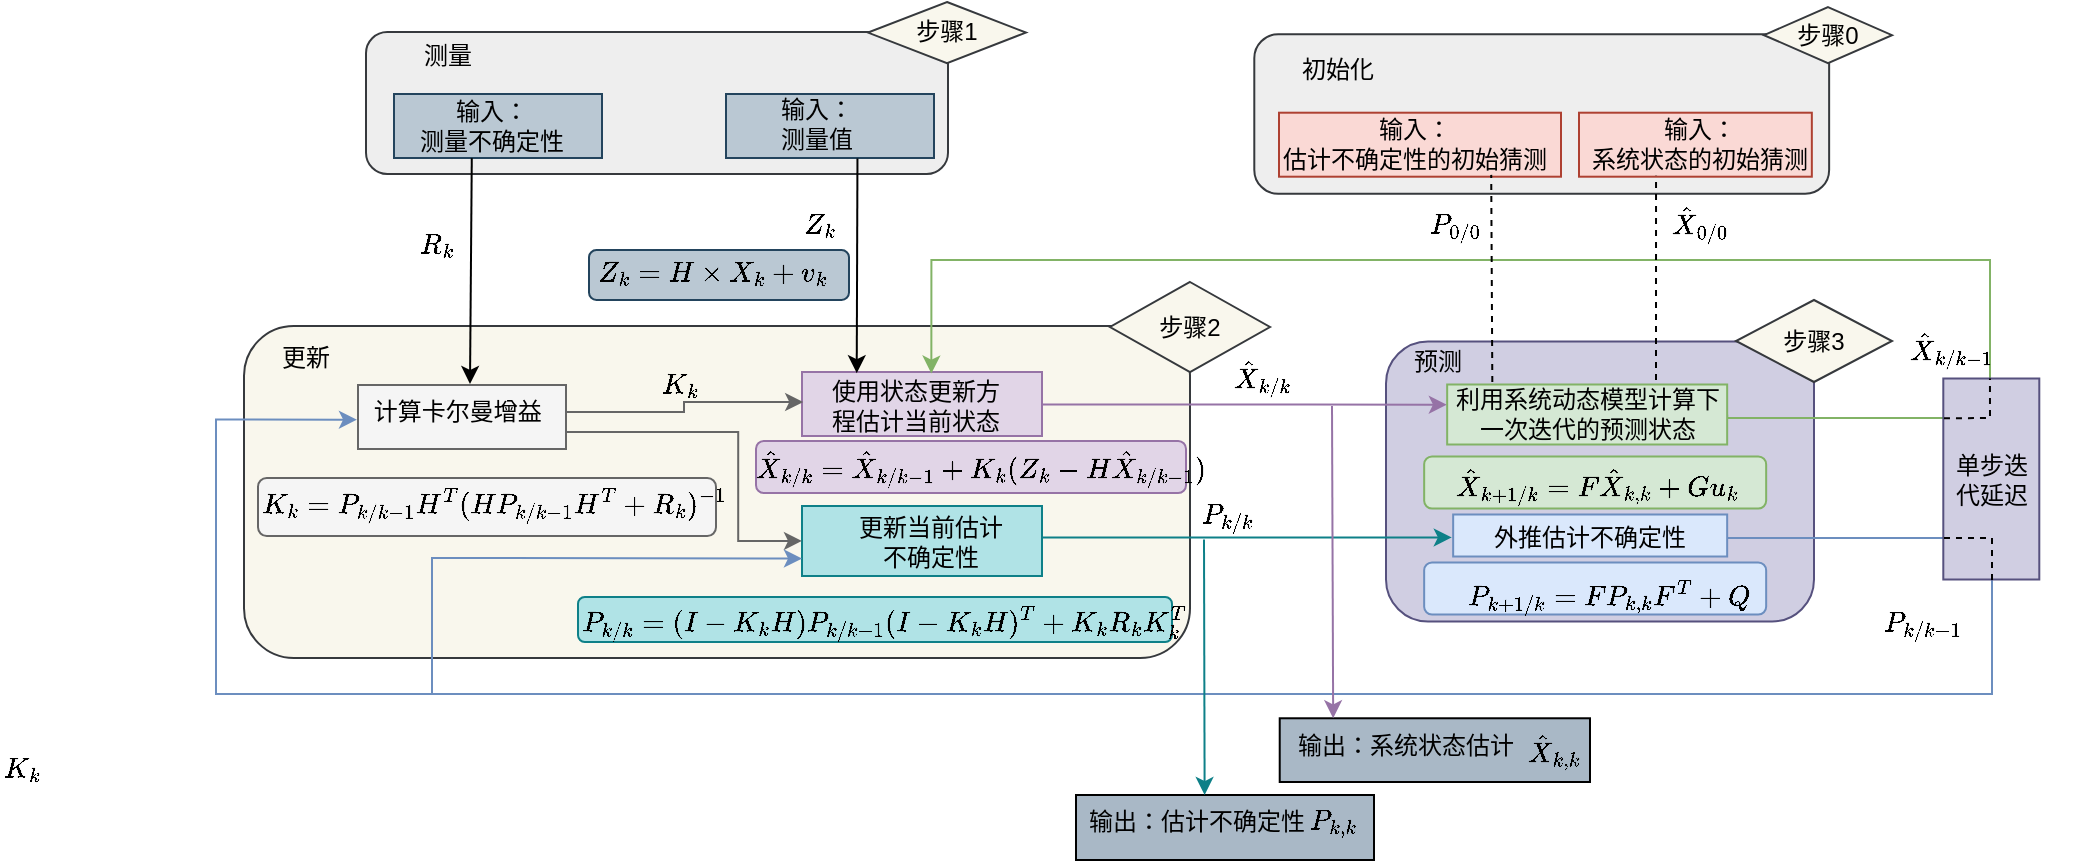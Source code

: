 <mxfile version="24.7.10">
  <diagram name="第 1 页" id="nXlBeoLmZDWUBnlcILY9">
    <mxGraphModel dx="2128" dy="922" grid="0" gridSize="10" guides="1" tooltips="1" connect="1" arrows="1" fold="1" page="0" pageScale="1" pageWidth="827" pageHeight="1169" math="1" shadow="0">
      <root>
        <mxCell id="0" />
        <mxCell id="1" parent="0" />
        <mxCell id="0fx10O7DeUbAbGrjflrV-1" value="" style="rounded=0;whiteSpace=wrap;html=1;fillColor=#A9B8C6;" vertex="1" parent="1">
          <mxGeometry x="506.86" y="436.14" width="155.14" height="31.86" as="geometry" />
        </mxCell>
        <mxCell id="0fx10O7DeUbAbGrjflrV-2" value="&lt;span style=&quot;forced-color-adjust: none; color: rgb(0, 0, 0); font-family: Helvetica; font-size: 12px; font-style: normal; font-variant-ligatures: normal; font-variant-caps: normal; font-weight: 400; letter-spacing: normal; orphans: 2; text-align: left; text-indent: 0px; text-transform: none; widows: 2; word-spacing: 0px; -webkit-text-stroke-width: 0px; white-space: normal; text-decoration-thickness: initial; text-decoration-style: initial; text-decoration-color: initial; float: none; display: inline !important; background-color: rgb(169, 184, 198);&quot;&gt;输出：系统状态估计&lt;/span&gt;" style="text;whiteSpace=wrap;html=1;opacity=0;" vertex="1" parent="1">
          <mxGeometry x="514.08" y="436.14" width="132.42" height="28.86" as="geometry" />
        </mxCell>
        <mxCell id="0fx10O7DeUbAbGrjflrV-3" value="" style="rounded=1;whiteSpace=wrap;html=1;fillColor=#bac8d3;strokeColor=#23445d;" vertex="1" parent="1">
          <mxGeometry x="161.5" y="202" width="130" height="25" as="geometry" />
        </mxCell>
        <mxCell id="0fx10O7DeUbAbGrjflrV-4" value="" style="rounded=1;whiteSpace=wrap;html=1;fillColor=#f9f7ed;strokeColor=#36393d;" vertex="1" parent="1">
          <mxGeometry x="-11" y="240" width="473" height="166" as="geometry" />
        </mxCell>
        <mxCell id="0fx10O7DeUbAbGrjflrV-5" value="" style="rounded=0;whiteSpace=wrap;html=1;fillColor=#A9B8C6;" vertex="1" parent="1">
          <mxGeometry x="405" y="474.5" width="149" height="32.5" as="geometry" />
        </mxCell>
        <mxCell id="0fx10O7DeUbAbGrjflrV-6" value="" style="rounded=1;whiteSpace=wrap;html=1;fillColor=#d0cee2;strokeColor=#56517e;" vertex="1" parent="1">
          <mxGeometry x="560" y="247.75" width="214" height="140" as="geometry" />
        </mxCell>
        <mxCell id="0fx10O7DeUbAbGrjflrV-7" value="" style="rounded=1;whiteSpace=wrap;html=1;fillColor=#d5e8d4;strokeColor=#82b366;" vertex="1" parent="1">
          <mxGeometry x="579.08" y="305.25" width="171" height="26" as="geometry" />
        </mxCell>
        <mxCell id="0fx10O7DeUbAbGrjflrV-8" value="" style="rounded=1;whiteSpace=wrap;html=1;fillColor=#dae8fc;strokeColor=#6c8ebf;" vertex="1" parent="1">
          <mxGeometry x="579.08" y="358.25" width="171" height="26" as="geometry" />
        </mxCell>
        <mxCell id="0fx10O7DeUbAbGrjflrV-9" style="edgeStyle=orthogonalEdgeStyle;rounded=0;orthogonalLoop=1;jettySize=auto;html=1;entryX=-0.005;entryY=0.628;entryDx=0;entryDy=0;entryPerimeter=0;strokeColor=#6C8EBF;" edge="1" parent="1" source="0fx10O7DeUbAbGrjflrV-10" target="0fx10O7DeUbAbGrjflrV-44">
          <mxGeometry relative="1" as="geometry">
            <mxPoint x="95" y="534" as="targetPoint" />
            <Array as="points">
              <mxPoint x="863" y="346" />
              <mxPoint x="863" y="424" />
              <mxPoint x="-25" y="424" />
              <mxPoint x="-25" y="287" />
            </Array>
          </mxGeometry>
        </mxCell>
        <mxCell id="0fx10O7DeUbAbGrjflrV-10" value="" style="rounded=0;whiteSpace=wrap;html=1;fillColor=#dae8fc;strokeColor=#6c8ebf;" vertex="1" parent="1">
          <mxGeometry x="593.58" y="334.25" width="137" height="21" as="geometry" />
        </mxCell>
        <mxCell id="0fx10O7DeUbAbGrjflrV-11" value="" style="rounded=1;whiteSpace=wrap;html=1;fillColor=#eeeeee;strokeColor=#36393d;" vertex="1" parent="1">
          <mxGeometry x="494.15" y="94.14" width="287.42" height="79.78" as="geometry" />
        </mxCell>
        <mxCell id="0fx10O7DeUbAbGrjflrV-12" value="" style="rounded=0;whiteSpace=wrap;html=1;fillColor=#fad9d5;strokeColor=#ae4132;" vertex="1" parent="1">
          <mxGeometry x="506.5" y="133.35" width="141" height="32" as="geometry" />
        </mxCell>
        <mxCell id="0fx10O7DeUbAbGrjflrV-13" value="" style="rounded=0;whiteSpace=wrap;html=1;fillColor=#fad9d5;strokeColor=#ae4132;" vertex="1" parent="1">
          <mxGeometry x="656.5" y="133.35" width="116.42" height="32" as="geometry" />
        </mxCell>
        <mxCell id="0fx10O7DeUbAbGrjflrV-14" value="" style="rounded=1;whiteSpace=wrap;html=1;fillColor=#eeeeee;strokeColor=#36393d;" vertex="1" parent="1">
          <mxGeometry x="50" y="93" width="291" height="71" as="geometry" />
        </mxCell>
        <mxCell id="0fx10O7DeUbAbGrjflrV-15" value="" style="rounded=0;whiteSpace=wrap;html=1;fillColor=#bac8d3;strokeColor=#23445d;" vertex="1" parent="1">
          <mxGeometry x="64" y="124" width="104" height="32" as="geometry" />
        </mxCell>
        <mxCell id="0fx10O7DeUbAbGrjflrV-16" value="" style="rounded=0;whiteSpace=wrap;html=1;fillColor=#bac8d3;strokeColor=#23445d;" vertex="1" parent="1">
          <mxGeometry x="230" y="124" width="104" height="32" as="geometry" />
        </mxCell>
        <mxCell id="0fx10O7DeUbAbGrjflrV-17" value="" style="rounded=1;whiteSpace=wrap;html=1;fillColor=#f5f5f5;fontColor=#333333;strokeColor=#666666;" vertex="1" parent="1">
          <mxGeometry x="-4" y="316" width="229" height="29" as="geometry" />
        </mxCell>
        <mxCell id="0fx10O7DeUbAbGrjflrV-18" value="" style="rounded=1;whiteSpace=wrap;html=1;fillColor=#b0e3e6;strokeColor=#0e8088;" vertex="1" parent="1">
          <mxGeometry x="156" y="375.5" width="297" height="22.5" as="geometry" />
        </mxCell>
        <mxCell id="0fx10O7DeUbAbGrjflrV-19" value="" style="rounded=1;whiteSpace=wrap;html=1;fillColor=#e1d5e7;strokeColor=#9673a6;" vertex="1" parent="1">
          <mxGeometry x="245" y="297.5" width="215" height="26" as="geometry" />
        </mxCell>
        <mxCell id="0fx10O7DeUbAbGrjflrV-20" style="edgeStyle=orthogonalEdgeStyle;rounded=0;orthogonalLoop=1;jettySize=auto;html=1;exitX=1;exitY=0.5;exitDx=0;exitDy=0;strokeColor=#0E8088;entryX=-0.005;entryY=0.545;entryDx=0;entryDy=0;entryPerimeter=0;" edge="1" parent="1" source="0fx10O7DeUbAbGrjflrV-21" target="0fx10O7DeUbAbGrjflrV-10">
          <mxGeometry relative="1" as="geometry">
            <mxPoint x="588" y="345" as="targetPoint" />
            <Array as="points">
              <mxPoint x="388" y="346" />
            </Array>
          </mxGeometry>
        </mxCell>
        <mxCell id="0fx10O7DeUbAbGrjflrV-21" value="" style="rounded=0;whiteSpace=wrap;html=1;fillColor=#b0e3e6;strokeColor=#0e8088;" vertex="1" parent="1">
          <mxGeometry x="268" y="330" width="120" height="35" as="geometry" />
        </mxCell>
        <mxCell id="0fx10O7DeUbAbGrjflrV-22" style="edgeStyle=orthogonalEdgeStyle;rounded=0;orthogonalLoop=1;jettySize=auto;html=1;fillColor=#e1d5e7;strokeColor=#9673A6;entryX=-0.001;entryY=0.336;entryDx=0;entryDy=0;entryPerimeter=0;" edge="1" parent="1" source="0fx10O7DeUbAbGrjflrV-23" target="0fx10O7DeUbAbGrjflrV-35">
          <mxGeometry relative="1" as="geometry">
            <Array as="points">
              <mxPoint x="521" y="279" />
            </Array>
          </mxGeometry>
        </mxCell>
        <mxCell id="0fx10O7DeUbAbGrjflrV-23" value="" style="rounded=0;whiteSpace=wrap;html=1;fillColor=#e1d5e7;strokeColor=#9673a6;" vertex="1" parent="1">
          <mxGeometry x="268" y="263" width="120" height="32" as="geometry" />
        </mxCell>
        <mxCell id="0fx10O7DeUbAbGrjflrV-24" value="" style="rounded=0;whiteSpace=wrap;html=1;fillColor=#f5f5f5;strokeColor=#666666;fontColor=#333333;" vertex="1" parent="1">
          <mxGeometry x="46" y="269.5" width="104" height="32" as="geometry" />
        </mxCell>
        <mxCell id="0fx10O7DeUbAbGrjflrV-25" value="测量" style="text;html=1;align=center;verticalAlign=middle;whiteSpace=wrap;rounded=0;" vertex="1" parent="1">
          <mxGeometry x="61" y="89.78" width="60" height="30" as="geometry" />
        </mxCell>
        <mxCell id="0fx10O7DeUbAbGrjflrV-26" value="输入：&lt;div&gt;测量不确定性&lt;/div&gt;" style="text;html=1;align=center;verticalAlign=middle;whiteSpace=wrap;rounded=0;" vertex="1" parent="1">
          <mxGeometry x="66" y="125" width="94" height="30" as="geometry" />
        </mxCell>
        <mxCell id="0fx10O7DeUbAbGrjflrV-27" value="输入：&lt;div&gt;测量值&lt;/div&gt;" style="text;html=1;align=center;verticalAlign=middle;whiteSpace=wrap;rounded=0;" vertex="1" parent="1">
          <mxGeometry x="230" y="124" width="91" height="30" as="geometry" />
        </mxCell>
        <mxCell id="0fx10O7DeUbAbGrjflrV-28" value="步骤1" style="rhombus;whiteSpace=wrap;html=1;fillColor=#f9f7ed;strokeColor=#36393d;" vertex="1" parent="1">
          <mxGeometry x="301" y="78" width="79" height="30.57" as="geometry" />
        </mxCell>
        <mxCell id="0fx10O7DeUbAbGrjflrV-29" value="初始化" style="text;html=1;align=center;verticalAlign=middle;whiteSpace=wrap;rounded=0;" vertex="1" parent="1">
          <mxGeometry x="505.78" y="96.57" width="60" height="30" as="geometry" />
        </mxCell>
        <mxCell id="0fx10O7DeUbAbGrjflrV-30" value="输入：&lt;div&gt;估计不确定性的初始猜测&lt;/div&gt;" style="text;html=1;align=center;verticalAlign=middle;whiteSpace=wrap;rounded=0;" vertex="1" parent="1">
          <mxGeometry x="506.5" y="134.35" width="135" height="30" as="geometry" />
        </mxCell>
        <mxCell id="0fx10O7DeUbAbGrjflrV-31" value="输入：&lt;div&gt;系统状态的初始猜测&lt;/div&gt;" style="text;html=1;align=center;verticalAlign=middle;whiteSpace=wrap;rounded=0;" vertex="1" parent="1">
          <mxGeometry x="656.5" y="134.35" width="120" height="30" as="geometry" />
        </mxCell>
        <mxCell id="0fx10O7DeUbAbGrjflrV-32" value="步骤0" style="rhombus;whiteSpace=wrap;html=1;fillColor=#f9f7ed;strokeColor=#36393d;" vertex="1" parent="1">
          <mxGeometry x="749.0" y="80.57" width="64" height="28" as="geometry" />
        </mxCell>
        <mxCell id="0fx10O7DeUbAbGrjflrV-33" value="预测" style="text;html=1;align=center;verticalAlign=middle;whiteSpace=wrap;rounded=0;" vertex="1" parent="1">
          <mxGeometry x="556" y="243" width="60" height="30" as="geometry" />
        </mxCell>
        <mxCell id="0fx10O7DeUbAbGrjflrV-34" style="edgeStyle=orthogonalEdgeStyle;rounded=0;orthogonalLoop=1;jettySize=auto;html=1;exitX=1;exitY=0.5;exitDx=0;exitDy=0;entryX=0.539;entryY=0.025;entryDx=0;entryDy=0;entryPerimeter=0;strokeColor=#82B366;" edge="1" parent="1" source="0fx10O7DeUbAbGrjflrV-35" target="0fx10O7DeUbAbGrjflrV-23">
          <mxGeometry relative="1" as="geometry">
            <mxPoint x="611" y="207" as="targetPoint" />
            <Array as="points">
              <mxPoint x="731" y="286" />
              <mxPoint x="862" y="286" />
              <mxPoint x="862" y="207" />
              <mxPoint x="333" y="207" />
            </Array>
          </mxGeometry>
        </mxCell>
        <mxCell id="0fx10O7DeUbAbGrjflrV-35" value="利用系统动态模型计算下一次迭代的预测状态" style="text;html=1;align=center;verticalAlign=middle;whiteSpace=wrap;rounded=0;fillColor=#d5e8d4;strokeColor=#82b366;" vertex="1" parent="1">
          <mxGeometry x="590.58" y="269.25" width="140" height="30" as="geometry" />
        </mxCell>
        <mxCell id="0fx10O7DeUbAbGrjflrV-36" value="外推估计不确定性" style="text;html=1;align=center;verticalAlign=middle;whiteSpace=wrap;rounded=0;" vertex="1" parent="1">
          <mxGeometry x="601.94" y="331.25" width="120" height="30" as="geometry" />
        </mxCell>
        <mxCell id="0fx10O7DeUbAbGrjflrV-37" value="步骤3" style="rhombus;whiteSpace=wrap;html=1;fillColor=#f9f7ed;strokeColor=#36393d;" vertex="1" parent="1">
          <mxGeometry x="735" y="227" width="78" height="41" as="geometry" />
        </mxCell>
        <mxCell id="0fx10O7DeUbAbGrjflrV-38" value="更新" style="text;html=1;align=center;verticalAlign=middle;whiteSpace=wrap;rounded=0;" vertex="1" parent="1">
          <mxGeometry x="-10" y="240.5" width="60" height="30" as="geometry" />
        </mxCell>
        <mxCell id="0fx10O7DeUbAbGrjflrV-39" value="使用状态更新方程估计当前状态" style="text;html=1;align=center;verticalAlign=middle;whiteSpace=wrap;rounded=0;" vertex="1" parent="1">
          <mxGeometry x="276.5" y="265" width="96" height="30" as="geometry" />
        </mxCell>
        <mxCell id="0fx10O7DeUbAbGrjflrV-40" value="更新当前估计不确定性" style="text;html=1;align=center;verticalAlign=middle;whiteSpace=wrap;rounded=0;" vertex="1" parent="1">
          <mxGeometry x="291.5" y="332.5" width="81" height="30" as="geometry" />
        </mxCell>
        <mxCell id="0fx10O7DeUbAbGrjflrV-41" value="步骤2" style="rhombus;whiteSpace=wrap;html=1;fillColor=#f9f7ed;strokeColor=#36393d;" vertex="1" parent="1">
          <mxGeometry x="422" y="218" width="80" height="45" as="geometry" />
        </mxCell>
        <mxCell id="0fx10O7DeUbAbGrjflrV-43" style="edgeStyle=orthogonalEdgeStyle;rounded=0;orthogonalLoop=1;jettySize=auto;html=1;entryX=-0.009;entryY=0.534;entryDx=0;entryDy=0;entryPerimeter=0;strokeColor=#666666;" edge="1" parent="1">
          <mxGeometry relative="1" as="geometry">
            <mxPoint x="150" y="293" as="sourcePoint" />
            <mxPoint x="268.0" y="347.49" as="targetPoint" />
            <Array as="points">
              <mxPoint x="236.08" y="292.8" />
              <mxPoint x="236.08" y="347.8" />
            </Array>
          </mxGeometry>
        </mxCell>
        <mxCell id="0fx10O7DeUbAbGrjflrV-44" value="计算卡尔曼增益&amp;nbsp;" style="text;html=1;align=center;verticalAlign=middle;whiteSpace=wrap;rounded=0;" vertex="1" parent="1">
          <mxGeometry x="46" y="268" width="102.5" height="30" as="geometry" />
        </mxCell>
        <mxCell id="0fx10O7DeUbAbGrjflrV-45" value="$$P_{k/k}=(I-K_{k}H)P_{k/k-1}(I-K_{k}H)^{T}+K_{k}R_{k}K_{k}^{T}$$" style="text;whiteSpace=wrap;" vertex="1" parent="1">
          <mxGeometry x="156" y="360.5" width="293" height="44" as="geometry" />
        </mxCell>
        <mxCell id="0fx10O7DeUbAbGrjflrV-46" value="$$K_{k}=P_{k/k-1}H^{T}(HP_{k/k-1}{H}^{T}+R_{k})^{-1}$$" style="text;whiteSpace=wrap;" vertex="1" parent="1">
          <mxGeometry x="-4" y="301.5" width="224" height="36" as="geometry" />
        </mxCell>
        <mxCell id="0fx10O7DeUbAbGrjflrV-47" value="$$Z_k=H\times X_{k}+v_k$$" style="text;whiteSpace=wrap;" vertex="1" parent="1">
          <mxGeometry x="164" y="188" width="120" height="36" as="geometry" />
        </mxCell>
        <mxCell id="0fx10O7DeUbAbGrjflrV-48" value="$$\hat{X}_{k/k}={{\hat{X}_{k/k-1}+K_{k}(Z_{k}-H\hat{X}_{k/k-1})}}$$" style="text;whiteSpace=wrap;" vertex="1" parent="1">
          <mxGeometry x="243" y="282" width="190" height="36" as="geometry" />
        </mxCell>
        <mxCell id="0fx10O7DeUbAbGrjflrV-49" value="$${{P_{k+1/k}=FP_{k,k}F^{T}+Q}}$$" style="text;whiteSpace=wrap;" vertex="1" parent="1">
          <mxGeometry x="599.08" y="348.25" width="140" height="36" as="geometry" />
        </mxCell>
        <mxCell id="0fx10O7DeUbAbGrjflrV-50" value="$$\hat{X}_{k+1/k}=F\hat{X}_{k,k}+Gu_{k}$$" style="text;whiteSpace=wrap;" vertex="1" parent="1">
          <mxGeometry x="593.3" y="291.25" width="137.28" height="36" as="geometry" />
        </mxCell>
        <mxCell id="0fx10O7DeUbAbGrjflrV-51" value="$$P_{0/0}$$" style="text;whiteSpace=wrap;" vertex="1" parent="1">
          <mxGeometry x="580" y="164" width="54.84" height="35.86" as="geometry" />
        </mxCell>
        <mxCell id="0fx10O7DeUbAbGrjflrV-52" value="$$\hat{X}_{0/0}$$" style="text;html=1;align=center;verticalAlign=middle;resizable=0;points=[];autosize=1;strokeColor=none;fillColor=none;" vertex="1" parent="1">
          <mxGeometry x="660.5" y="176" width="112" height="26" as="geometry" />
        </mxCell>
        <mxCell id="0fx10O7DeUbAbGrjflrV-53" value="&lt;span style=&quot;color: rgb(0, 0, 0); font-family: Helvetica; font-size: 12px; font-style: normal; font-variant-ligatures: normal; font-variant-caps: normal; font-weight: 400; letter-spacing: normal; orphans: 2; text-align: left; text-indent: 0px; text-transform: none; widows: 2; word-spacing: 0px; -webkit-text-stroke-width: 0px; white-space: normal; background-color: rgb(251, 251, 251); text-decoration-thickness: initial; text-decoration-style: initial; text-decoration-color: initial; display: inline !important; float: none;&quot;&gt;$$Z_k$$&lt;/span&gt;" style="text;whiteSpace=wrap;html=1;" vertex="1" parent="1">
          <mxGeometry x="266.5" y="164" width="25" height="36" as="geometry" />
        </mxCell>
        <mxCell id="0fx10O7DeUbAbGrjflrV-54" value="&lt;span style=&quot;color: rgb(0, 0, 0); font-family: Helvetica; font-size: 12px; font-style: normal; font-variant-ligatures: normal; font-variant-caps: normal; font-weight: 400; letter-spacing: normal; orphans: 2; text-align: left; text-indent: 0px; text-transform: none; widows: 2; word-spacing: 0px; -webkit-text-stroke-width: 0px; white-space: normal; background-color: rgb(251, 251, 251); text-decoration-thickness: initial; text-decoration-style: initial; text-decoration-color: initial; display: inline !important; float: none;&quot;&gt;$$R_k$$&lt;/span&gt;" style="text;whiteSpace=wrap;html=1;" vertex="1" parent="1">
          <mxGeometry x="74.5" y="174" width="25" height="36" as="geometry" />
        </mxCell>
        <mxCell id="0fx10O7DeUbAbGrjflrV-55" value="$$K_k$$" style="text;html=1;align=center;verticalAlign=middle;resizable=0;points=[];autosize=1;strokeColor=none;fillColor=none;" vertex="1" parent="1">
          <mxGeometry x="174" y="256" width="65" height="26" as="geometry" />
        </mxCell>
        <mxCell id="0fx10O7DeUbAbGrjflrV-56" value="&lt;span style=&quot;color: rgb(0, 0, 0); font-family: Helvetica; font-size: 12px; font-style: normal; font-variant-ligatures: normal; font-variant-caps: normal; font-weight: 400; letter-spacing: normal; orphans: 2; text-align: left; text-indent: 0px; text-transform: none; widows: 2; word-spacing: 0px; -webkit-text-stroke-width: 0px; white-space: normal; background-color: rgb(251, 251, 251); text-decoration-thickness: initial; text-decoration-style: initial; text-decoration-color: initial; display: inline !important; float: none;&quot;&gt;$$P_{k/k}$$&lt;/span&gt;" style="text;html=1;align=center;verticalAlign=middle;resizable=0;points=[];autosize=1;strokeColor=none;fillColor=none;" vertex="1" parent="1">
          <mxGeometry x="439" y="321.5" width="83" height="26" as="geometry" />
        </mxCell>
        <mxCell id="0fx10O7DeUbAbGrjflrV-57" value="&lt;span style=&quot;color: rgb(0, 0, 0); font-family: Helvetica; font-size: 12px; font-style: normal; font-variant-ligatures: normal; font-variant-caps: normal; font-weight: 400; letter-spacing: normal; orphans: 2; text-align: left; text-indent: 0px; text-transform: none; widows: 2; word-spacing: 0px; -webkit-text-stroke-width: 0px; white-space: normal; background-color: rgb(251, 251, 251); text-decoration-thickness: initial; text-decoration-style: initial; text-decoration-color: initial; display: inline !important; float: none;&quot;&gt;$$\hat{X}_{k/k}$$&lt;/span&gt;" style="text;html=1;align=center;verticalAlign=middle;resizable=0;points=[];autosize=1;strokeColor=none;fillColor=none;" vertex="1" parent="1">
          <mxGeometry x="442" y="253" width="111" height="26" as="geometry" />
        </mxCell>
        <mxCell id="0fx10O7DeUbAbGrjflrV-58" value="&lt;span style=&quot;color: rgb(0, 0, 0); font-family: Helvetica; font-size: 12px; font-style: normal; font-variant-ligatures: normal; font-variant-caps: normal; font-weight: 400; letter-spacing: normal; orphans: 2; text-align: left; text-indent: 0px; text-transform: none; widows: 2; word-spacing: 0px; -webkit-text-stroke-width: 0px; white-space: normal; background-color: rgb(251, 251, 251); text-decoration-thickness: initial; text-decoration-style: initial; text-decoration-color: initial; display: inline !important; float: none;&quot;&gt;$$P_{k/k-1}$$&lt;/span&gt;" style="text;html=1;align=center;verticalAlign=middle;resizable=0;points=[];autosize=1;strokeColor=none;fillColor=none;" vertex="1" parent="1">
          <mxGeometry x="781.57" y="375.75" width="93" height="26" as="geometry" />
        </mxCell>
        <mxCell id="0fx10O7DeUbAbGrjflrV-59" value="&lt;span style=&quot;color: rgb(0, 0, 0); font-family: Helvetica; font-size: 12px; font-style: normal; font-variant-ligatures: normal; font-variant-caps: normal; font-weight: 400; letter-spacing: normal; orphans: 2; text-align: left; text-indent: 0px; text-transform: none; widows: 2; word-spacing: 0px; -webkit-text-stroke-width: 0px; white-space: normal; background-color: rgb(251, 251, 251); text-decoration-thickness: initial; text-decoration-style: initial; text-decoration-color: initial; display: inline !important; float: none;&quot;&gt;$$P_{k,k}$$&lt;/span&gt;" style="text;html=1;align=center;verticalAlign=middle;resizable=0;points=[];autosize=1;strokeColor=none;fillColor=none;" vertex="1" parent="1">
          <mxGeometry x="491" y="474.5" width="83" height="26" as="geometry" />
        </mxCell>
        <mxCell id="0fx10O7DeUbAbGrjflrV-60" value="&lt;div&gt;&lt;br&gt;&lt;/div&gt;" style="text;html=1;align=center;verticalAlign=middle;resizable=0;points=[];autosize=1;strokeColor=none;fillColor=none;" vertex="1" parent="1">
          <mxGeometry x="625" y="445.14" width="18" height="26" as="geometry" />
        </mxCell>
        <mxCell id="0fx10O7DeUbAbGrjflrV-61" value="&lt;span style=&quot;color: rgb(0, 0, 0); font-family: Helvetica; font-size: 12px; font-style: normal; font-variant-ligatures: normal; font-variant-caps: normal; font-weight: 400; letter-spacing: normal; orphans: 2; text-align: left; text-indent: 0px; text-transform: none; widows: 2; word-spacing: 0px; -webkit-text-stroke-width: 0px; white-space: normal; background-color: rgb(251, 251, 251); text-decoration-thickness: initial; text-decoration-style: initial; text-decoration-color: initial; display: inline !important; float: none;&quot;&gt;$$\hat{X}_{k,k}$$&lt;/span&gt;" style="text;whiteSpace=wrap;html=1;" vertex="1" parent="1">
          <mxGeometry x="628.86" y="424" width="29" height="37.14" as="geometry" />
        </mxCell>
        <mxCell id="0fx10O7DeUbAbGrjflrV-62" value="输出：估计不确定性" style="text;html=1;align=center;verticalAlign=middle;resizable=0;points=[];autosize=1;strokeColor=none;fillColor=none;" vertex="1" parent="1">
          <mxGeometry x="402" y="474.5" width="126" height="26" as="geometry" />
        </mxCell>
        <mxCell id="0fx10O7DeUbAbGrjflrV-63" value="单步迭代延迟" style="rounded=0;whiteSpace=wrap;html=1;fillColor=#d0cee2;strokeColor=#56517e;" vertex="1" parent="1">
          <mxGeometry x="838.65" y="266.25" width="48" height="100.5" as="geometry" />
        </mxCell>
        <mxCell id="0fx10O7DeUbAbGrjflrV-64" value="&lt;span style=&quot;color: rgb(0, 0, 0); font-family: Helvetica; font-size: 12px; font-style: normal; font-variant-ligatures: normal; font-variant-caps: normal; font-weight: 400; letter-spacing: normal; orphans: 2; text-align: left; text-indent: 0px; text-transform: none; widows: 2; word-spacing: 0px; -webkit-text-stroke-width: 0px; white-space: normal; background-color: rgb(251, 251, 251); text-decoration-thickness: initial; text-decoration-style: initial; text-decoration-color: initial; display: inline !important; float: none;&quot;&gt;$$\hat{X}_{k/k-1}$$&lt;/span&gt;" style="text;html=1;align=center;verticalAlign=middle;resizable=0;points=[];autosize=1;strokeColor=none;fillColor=none;" vertex="1" parent="1">
          <mxGeometry x="781.57" y="239" width="121" height="26" as="geometry" />
        </mxCell>
        <mxCell id="0fx10O7DeUbAbGrjflrV-65" value="" style="endArrow=classic;html=1;rounded=0;exitX=0.374;exitY=1.002;exitDx=0;exitDy=0;exitPerimeter=0;" edge="1" parent="1" source="0fx10O7DeUbAbGrjflrV-15">
          <mxGeometry width="50" height="50" relative="1" as="geometry">
            <mxPoint x="102.78" y="121.38" as="sourcePoint" />
            <mxPoint x="102" y="269" as="targetPoint" />
          </mxGeometry>
        </mxCell>
        <mxCell id="0fx10O7DeUbAbGrjflrV-66" value="" style="endArrow=classic;html=1;rounded=0;entryX=0.228;entryY=0.018;entryDx=0;entryDy=0;entryPerimeter=0;exitX=0.632;exitY=1.008;exitDx=0;exitDy=0;exitPerimeter=0;" edge="1" parent="1" source="0fx10O7DeUbAbGrjflrV-16" target="0fx10O7DeUbAbGrjflrV-23">
          <mxGeometry width="50" height="50" relative="1" as="geometry">
            <mxPoint x="296" y="157" as="sourcePoint" />
            <mxPoint x="267.72" y="278.12" as="targetPoint" />
          </mxGeometry>
        </mxCell>
        <mxCell id="0fx10O7DeUbAbGrjflrV-67" value="" style="endArrow=classic;html=1;rounded=0;exitX=0.381;exitY=0.963;exitDx=0;exitDy=0;exitPerimeter=0;strokeColor=#0E8088;entryX=0.549;entryY=-0.006;entryDx=0;entryDy=0;entryPerimeter=0;" edge="1" parent="1">
          <mxGeometry width="50" height="50" relative="1" as="geometry">
            <mxPoint x="469.001" y="346.698" as="sourcePoint" />
            <mxPoint x="469.314" y="474.504" as="targetPoint" />
          </mxGeometry>
        </mxCell>
        <mxCell id="0fx10O7DeUbAbGrjflrV-68" value="" style="endArrow=classic;html=1;rounded=0;strokeColor=#9673A6;entryX=0.17;entryY=-0.02;entryDx=0;entryDy=0;entryPerimeter=0;" edge="1" parent="1">
          <mxGeometry width="50" height="50" relative="1" as="geometry">
            <mxPoint x="533" y="280" as="sourcePoint" />
            <mxPoint x="533.591" y="436.14" as="targetPoint" />
          </mxGeometry>
        </mxCell>
        <mxCell id="0fx10O7DeUbAbGrjflrV-69" value="" style="endArrow=classic;html=1;rounded=0;entryX=0;entryY=0.75;entryDx=0;entryDy=0;strokeColor=#6C8EBF;" edge="1" parent="1" target="0fx10O7DeUbAbGrjflrV-21">
          <mxGeometry width="50" height="50" relative="1" as="geometry">
            <mxPoint x="83" y="424" as="sourcePoint" />
            <mxPoint x="131" y="514" as="targetPoint" />
            <Array as="points">
              <mxPoint x="83" y="356" />
            </Array>
          </mxGeometry>
        </mxCell>
        <mxCell id="0fx10O7DeUbAbGrjflrV-70" value="" style="endArrow=none;dashed=1;html=1;rounded=0;entryX=0.001;entryY=0.793;entryDx=0;entryDy=0;entryPerimeter=0;" edge="1" parent="1" target="0fx10O7DeUbAbGrjflrV-63">
          <mxGeometry width="50" height="50" relative="1" as="geometry">
            <mxPoint x="863" y="367" as="sourcePoint" />
            <mxPoint x="838.65" y="345.0" as="targetPoint" />
            <Array as="points">
              <mxPoint x="863" y="346" />
            </Array>
          </mxGeometry>
        </mxCell>
        <mxCell id="0fx10O7DeUbAbGrjflrV-71" value="" style="endArrow=none;dashed=1;html=1;rounded=0;exitX=0.007;exitY=0.198;exitDx=0;exitDy=0;exitPerimeter=0;entryX=0.486;entryY=0;entryDx=0;entryDy=0;entryPerimeter=0;" edge="1" parent="1" source="0fx10O7DeUbAbGrjflrV-63" target="0fx10O7DeUbAbGrjflrV-63">
          <mxGeometry width="50" height="50" relative="1" as="geometry">
            <mxPoint x="838.648" y="285.345" as="sourcePoint" />
            <mxPoint x="861.4" y="266.25" as="targetPoint" />
            <Array as="points">
              <mxPoint x="862" y="286" />
            </Array>
          </mxGeometry>
        </mxCell>
        <mxCell id="0fx10O7DeUbAbGrjflrV-72" value="" style="endArrow=none;dashed=1;html=1;rounded=0;exitX=0.17;exitY=-0.015;exitDx=0;exitDy=0;exitPerimeter=0;entryX=0.786;entryY=1.003;entryDx=0;entryDy=0;entryPerimeter=0;" edge="1" parent="1" target="0fx10O7DeUbAbGrjflrV-30">
          <mxGeometry width="50" height="50" relative="1" as="geometry">
            <mxPoint x="613.16" y="268.0" as="sourcePoint" />
            <mxPoint x="613" y="191" as="targetPoint" />
          </mxGeometry>
        </mxCell>
        <mxCell id="0fx10O7DeUbAbGrjflrV-73" value="" style="endArrow=none;dashed=1;html=1;rounded=0;entryX=0.321;entryY=1.018;entryDx=0;entryDy=0;entryPerimeter=0;" edge="1" parent="1" target="0fx10O7DeUbAbGrjflrV-31">
          <mxGeometry width="50" height="50" relative="1" as="geometry">
            <mxPoint x="695" y="267" as="sourcePoint" />
            <mxPoint x="694.66" y="150.89" as="targetPoint" />
          </mxGeometry>
        </mxCell>
        <mxCell id="0fx10O7DeUbAbGrjflrV-75" style="edgeStyle=orthogonalEdgeStyle;rounded=0;orthogonalLoop=1;jettySize=auto;html=1;entryX=0.005;entryY=0.47;entryDx=0;entryDy=0;entryPerimeter=0;exitX=1;exitY=0.422;exitDx=0;exitDy=0;exitPerimeter=0;strokeColor=#666666;" edge="1" parent="1" source="0fx10O7DeUbAbGrjflrV-24" target="0fx10O7DeUbAbGrjflrV-23">
          <mxGeometry relative="1" as="geometry">
            <mxPoint x="151" y="283" as="sourcePoint" />
          </mxGeometry>
        </mxCell>
        <mxCell id="0fx10O7DeUbAbGrjflrV-77" value="&lt;span style=&quot;color: rgb(0, 0, 0); font-family: Helvetica; font-size: 12px; font-style: normal; font-variant-ligatures: normal; font-variant-caps: normal; font-weight: 400; letter-spacing: normal; orphans: 2; text-align: center; text-indent: 0px; text-transform: none; widows: 2; word-spacing: 0px; -webkit-text-stroke-width: 0px; white-space: normal; background-color: rgb(255, 255, 255); text-decoration-thickness: initial; text-decoration-style: initial; text-decoration-color: initial; display: inline !important; float: none;&quot;&gt;$$K_k$$&lt;/span&gt;" style="text;whiteSpace=wrap;html=1;" vertex="1" parent="1">
          <mxGeometry x="-133" y="436.14" width="27.5" height="36" as="geometry" />
        </mxCell>
      </root>
    </mxGraphModel>
  </diagram>
</mxfile>
